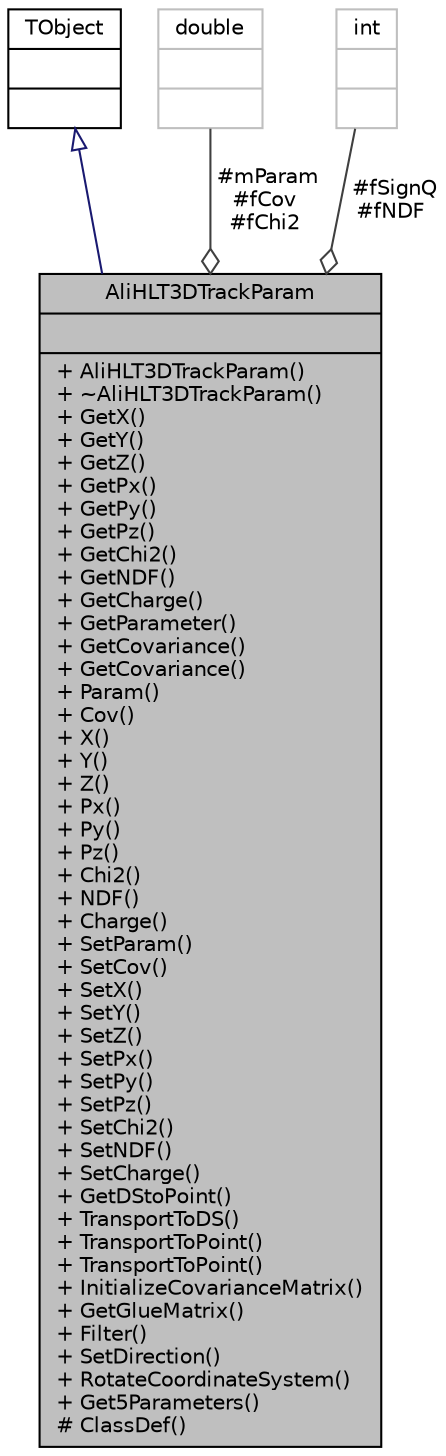 digraph "AliHLT3DTrackParam"
{
 // INTERACTIVE_SVG=YES
  bgcolor="transparent";
  edge [fontname="Helvetica",fontsize="10",labelfontname="Helvetica",labelfontsize="10"];
  node [fontname="Helvetica",fontsize="10",shape=record];
  Node2 [label="{AliHLT3DTrackParam\n||+ AliHLT3DTrackParam()\l+ ~AliHLT3DTrackParam()\l+ GetX()\l+ GetY()\l+ GetZ()\l+ GetPx()\l+ GetPy()\l+ GetPz()\l+ GetChi2()\l+ GetNDF()\l+ GetCharge()\l+ GetParameter()\l+ GetCovariance()\l+ GetCovariance()\l+ Param()\l+ Cov()\l+ X()\l+ Y()\l+ Z()\l+ Px()\l+ Py()\l+ Pz()\l+ Chi2()\l+ NDF()\l+ Charge()\l+ SetParam()\l+ SetCov()\l+ SetX()\l+ SetY()\l+ SetZ()\l+ SetPx()\l+ SetPy()\l+ SetPz()\l+ SetChi2()\l+ SetNDF()\l+ SetCharge()\l+ GetDStoPoint()\l+ TransportToDS()\l+ TransportToPoint()\l+ TransportToPoint()\l+ InitializeCovarianceMatrix()\l+ GetGlueMatrix()\l+ Filter()\l+ SetDirection()\l+ RotateCoordinateSystem()\l+ Get5Parameters()\l# ClassDef()\l}",height=0.2,width=0.4,color="black", fillcolor="grey75", style="filled", fontcolor="black"];
  Node3 -> Node2 [dir="back",color="midnightblue",fontsize="10",style="solid",arrowtail="onormal",fontname="Helvetica"];
  Node3 [label="{TObject\n||}",height=0.2,width=0.4,color="black",URL="$d5/d0f/classTObject.html"];
  Node4 -> Node2 [color="grey25",fontsize="10",style="solid",label=" #mParam\n#fCov\n#fChi2" ,arrowhead="odiamond",fontname="Helvetica"];
  Node4 [label="{double\n||}",height=0.2,width=0.4,color="grey75"];
  Node5 -> Node2 [color="grey25",fontsize="10",style="solid",label=" #fSignQ\n#fNDF" ,arrowhead="odiamond",fontname="Helvetica"];
  Node5 [label="{int\n||}",height=0.2,width=0.4,color="grey75"];
}
